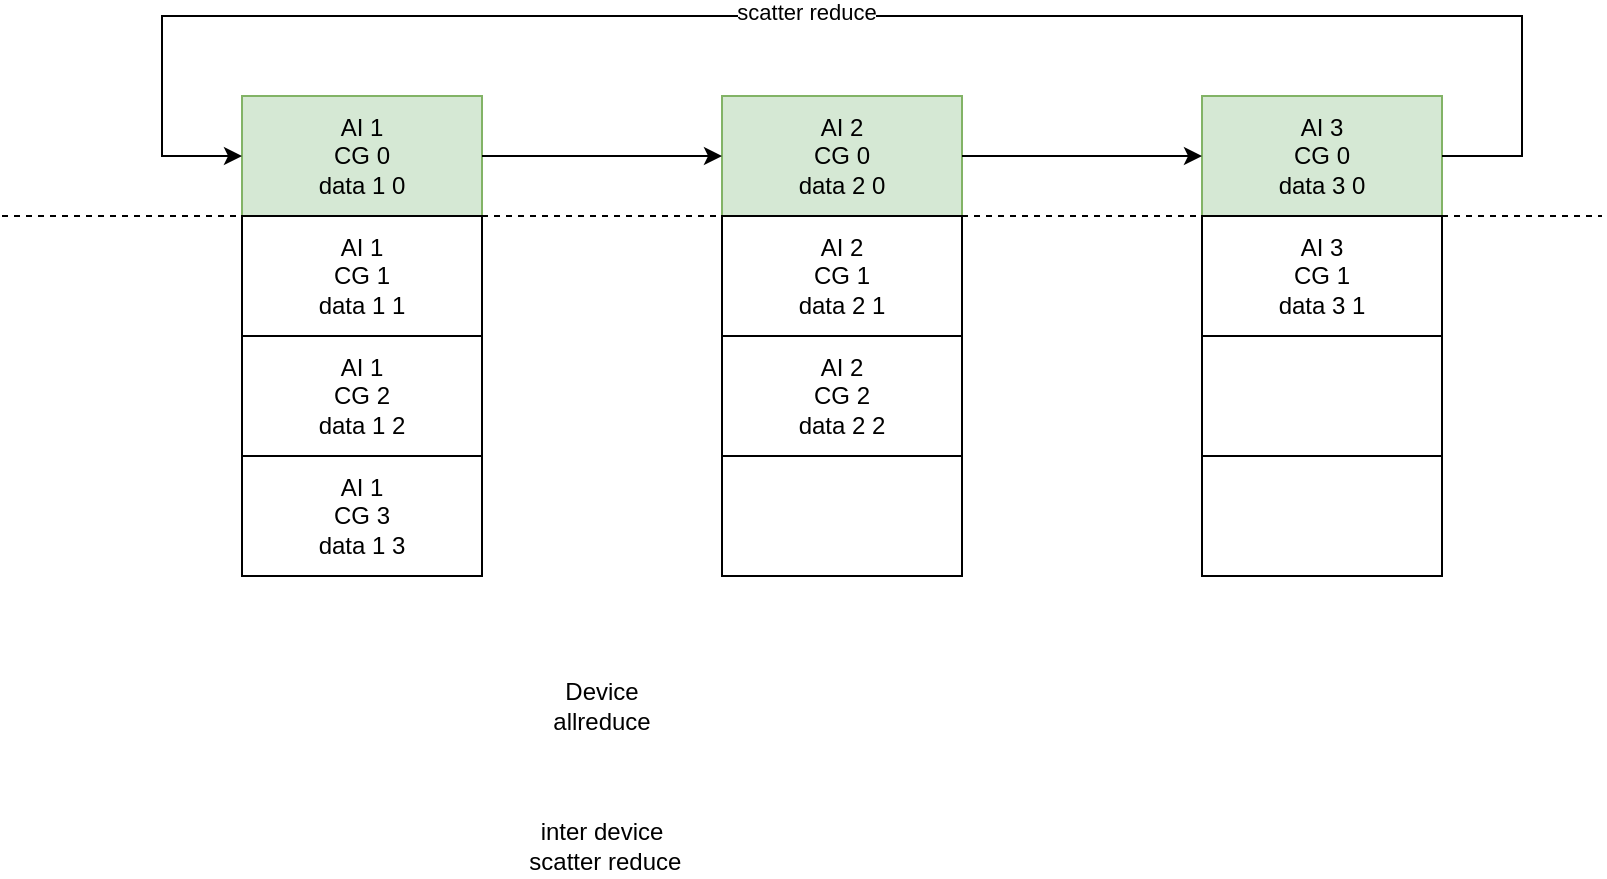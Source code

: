<mxfile version="21.6.8" type="github">
  <diagram name="Page-1" id="AM8tbwHvZQLj3LwYviXc">
    <mxGraphModel dx="922" dy="511" grid="1" gridSize="10" guides="1" tooltips="1" connect="1" arrows="1" fold="1" page="1" pageScale="1" pageWidth="850" pageHeight="1100" math="0" shadow="0">
      <root>
        <mxCell id="0" />
        <mxCell id="1" parent="0" />
        <mxCell id="O_cdNubj-hpaYADhl0P2-1" value="AI 1&lt;br&gt;CG 0&lt;br&gt;data 1 0" style="rounded=0;whiteSpace=wrap;html=1;fillColor=#d5e8d4;strokeColor=#82b366;" vertex="1" parent="1">
          <mxGeometry x="160" y="320" width="120" height="60" as="geometry" />
        </mxCell>
        <mxCell id="O_cdNubj-hpaYADhl0P2-3" value="AI 1&lt;br style=&quot;border-color: var(--border-color);&quot;&gt;CG 1&lt;br&gt;data 1 1" style="rounded=0;whiteSpace=wrap;html=1;" vertex="1" parent="1">
          <mxGeometry x="160" y="380" width="120" height="60" as="geometry" />
        </mxCell>
        <mxCell id="O_cdNubj-hpaYADhl0P2-4" value="AI 1&lt;br style=&quot;border-color: var(--border-color);&quot;&gt;CG 2&lt;br&gt;data 1 2" style="rounded=0;whiteSpace=wrap;html=1;" vertex="1" parent="1">
          <mxGeometry x="160" y="440" width="120" height="60" as="geometry" />
        </mxCell>
        <mxCell id="O_cdNubj-hpaYADhl0P2-5" value="AI 1&lt;br style=&quot;border-color: var(--border-color);&quot;&gt;CG 3&lt;br&gt;data 1 3" style="rounded=0;whiteSpace=wrap;html=1;" vertex="1" parent="1">
          <mxGeometry x="160" y="500" width="120" height="60" as="geometry" />
        </mxCell>
        <mxCell id="O_cdNubj-hpaYADhl0P2-6" value="AI 2&lt;br&gt;CG 0&lt;br&gt;data 2 0" style="rounded=0;whiteSpace=wrap;html=1;fillColor=#d5e8d4;strokeColor=#82b366;" vertex="1" parent="1">
          <mxGeometry x="400" y="320" width="120" height="60" as="geometry" />
        </mxCell>
        <mxCell id="O_cdNubj-hpaYADhl0P2-7" value="AI 2&lt;br style=&quot;border-color: var(--border-color);&quot;&gt;CG 1&lt;br style=&quot;border-color: var(--border-color);&quot;&gt;data 2 1" style="rounded=0;whiteSpace=wrap;html=1;" vertex="1" parent="1">
          <mxGeometry x="400" y="380" width="120" height="60" as="geometry" />
        </mxCell>
        <mxCell id="O_cdNubj-hpaYADhl0P2-8" value="AI 2&lt;br style=&quot;border-color: var(--border-color);&quot;&gt;CG 2&lt;br style=&quot;border-color: var(--border-color);&quot;&gt;data 2 2" style="rounded=0;whiteSpace=wrap;html=1;" vertex="1" parent="1">
          <mxGeometry x="400" y="440" width="120" height="60" as="geometry" />
        </mxCell>
        <mxCell id="O_cdNubj-hpaYADhl0P2-9" value="" style="rounded=0;whiteSpace=wrap;html=1;" vertex="1" parent="1">
          <mxGeometry x="400" y="500" width="120" height="60" as="geometry" />
        </mxCell>
        <mxCell id="O_cdNubj-hpaYADhl0P2-10" value="AI 3&lt;br&gt;CG 0&lt;br&gt;data 3 0" style="rounded=0;whiteSpace=wrap;html=1;fillColor=#d5e8d4;strokeColor=#82b366;" vertex="1" parent="1">
          <mxGeometry x="640" y="320" width="120" height="60" as="geometry" />
        </mxCell>
        <mxCell id="O_cdNubj-hpaYADhl0P2-11" value="AI 3&lt;br&gt;CG 1&lt;br&gt;data 3 1" style="rounded=0;whiteSpace=wrap;html=1;" vertex="1" parent="1">
          <mxGeometry x="640" y="380" width="120" height="60" as="geometry" />
        </mxCell>
        <mxCell id="O_cdNubj-hpaYADhl0P2-12" value="" style="rounded=0;whiteSpace=wrap;html=1;" vertex="1" parent="1">
          <mxGeometry x="640" y="440" width="120" height="60" as="geometry" />
        </mxCell>
        <mxCell id="O_cdNubj-hpaYADhl0P2-13" value="" style="rounded=0;whiteSpace=wrap;html=1;" vertex="1" parent="1">
          <mxGeometry x="640" y="500" width="120" height="60" as="geometry" />
        </mxCell>
        <mxCell id="O_cdNubj-hpaYADhl0P2-15" value="Device allreduce" style="text;html=1;strokeColor=none;fillColor=none;align=center;verticalAlign=middle;whiteSpace=wrap;rounded=0;" vertex="1" parent="1">
          <mxGeometry x="310" y="610" width="60" height="30" as="geometry" />
        </mxCell>
        <mxCell id="O_cdNubj-hpaYADhl0P2-16" value="inter device&lt;br&gt;&amp;nbsp;scatter reduce" style="text;html=1;strokeColor=none;fillColor=none;align=center;verticalAlign=middle;whiteSpace=wrap;rounded=0;" vertex="1" parent="1">
          <mxGeometry x="275" y="680" width="130" height="30" as="geometry" />
        </mxCell>
        <mxCell id="O_cdNubj-hpaYADhl0P2-17" value="" style="endArrow=none;dashed=1;html=1;rounded=0;" edge="1" parent="1">
          <mxGeometry width="50" height="50" relative="1" as="geometry">
            <mxPoint x="40" y="380" as="sourcePoint" />
            <mxPoint x="840" y="380" as="targetPoint" />
          </mxGeometry>
        </mxCell>
        <mxCell id="O_cdNubj-hpaYADhl0P2-18" value="" style="endArrow=classic;html=1;rounded=0;exitX=1;exitY=0.5;exitDx=0;exitDy=0;entryX=0;entryY=0.5;entryDx=0;entryDy=0;" edge="1" parent="1" source="O_cdNubj-hpaYADhl0P2-1" target="O_cdNubj-hpaYADhl0P2-6">
          <mxGeometry width="50" height="50" relative="1" as="geometry">
            <mxPoint x="380" y="560" as="sourcePoint" />
            <mxPoint x="430" y="510" as="targetPoint" />
          </mxGeometry>
        </mxCell>
        <mxCell id="O_cdNubj-hpaYADhl0P2-19" value="" style="endArrow=classic;html=1;rounded=0;exitX=1;exitY=0.5;exitDx=0;exitDy=0;entryX=0;entryY=0.5;entryDx=0;entryDy=0;" edge="1" parent="1" source="O_cdNubj-hpaYADhl0P2-6" target="O_cdNubj-hpaYADhl0P2-10">
          <mxGeometry width="50" height="50" relative="1" as="geometry">
            <mxPoint x="290" y="360" as="sourcePoint" />
            <mxPoint x="410" y="360" as="targetPoint" />
          </mxGeometry>
        </mxCell>
        <mxCell id="O_cdNubj-hpaYADhl0P2-20" value="" style="endArrow=classic;html=1;rounded=0;exitX=1;exitY=0.5;exitDx=0;exitDy=0;entryX=0;entryY=0.5;entryDx=0;entryDy=0;" edge="1" parent="1" source="O_cdNubj-hpaYADhl0P2-10" target="O_cdNubj-hpaYADhl0P2-1">
          <mxGeometry width="50" height="50" relative="1" as="geometry">
            <mxPoint x="290" y="360" as="sourcePoint" />
            <mxPoint x="410" y="360" as="targetPoint" />
            <Array as="points">
              <mxPoint x="800" y="350" />
              <mxPoint x="800" y="280" />
              <mxPoint x="120" y="280" />
              <mxPoint x="120" y="350" />
            </Array>
          </mxGeometry>
        </mxCell>
        <mxCell id="O_cdNubj-hpaYADhl0P2-21" value="scatter reduce" style="edgeLabel;html=1;align=center;verticalAlign=middle;resizable=0;points=[];" vertex="1" connectable="0" parent="O_cdNubj-hpaYADhl0P2-20">
          <mxGeometry x="0.04" y="-2" relative="1" as="geometry">
            <mxPoint as="offset" />
          </mxGeometry>
        </mxCell>
      </root>
    </mxGraphModel>
  </diagram>
</mxfile>
